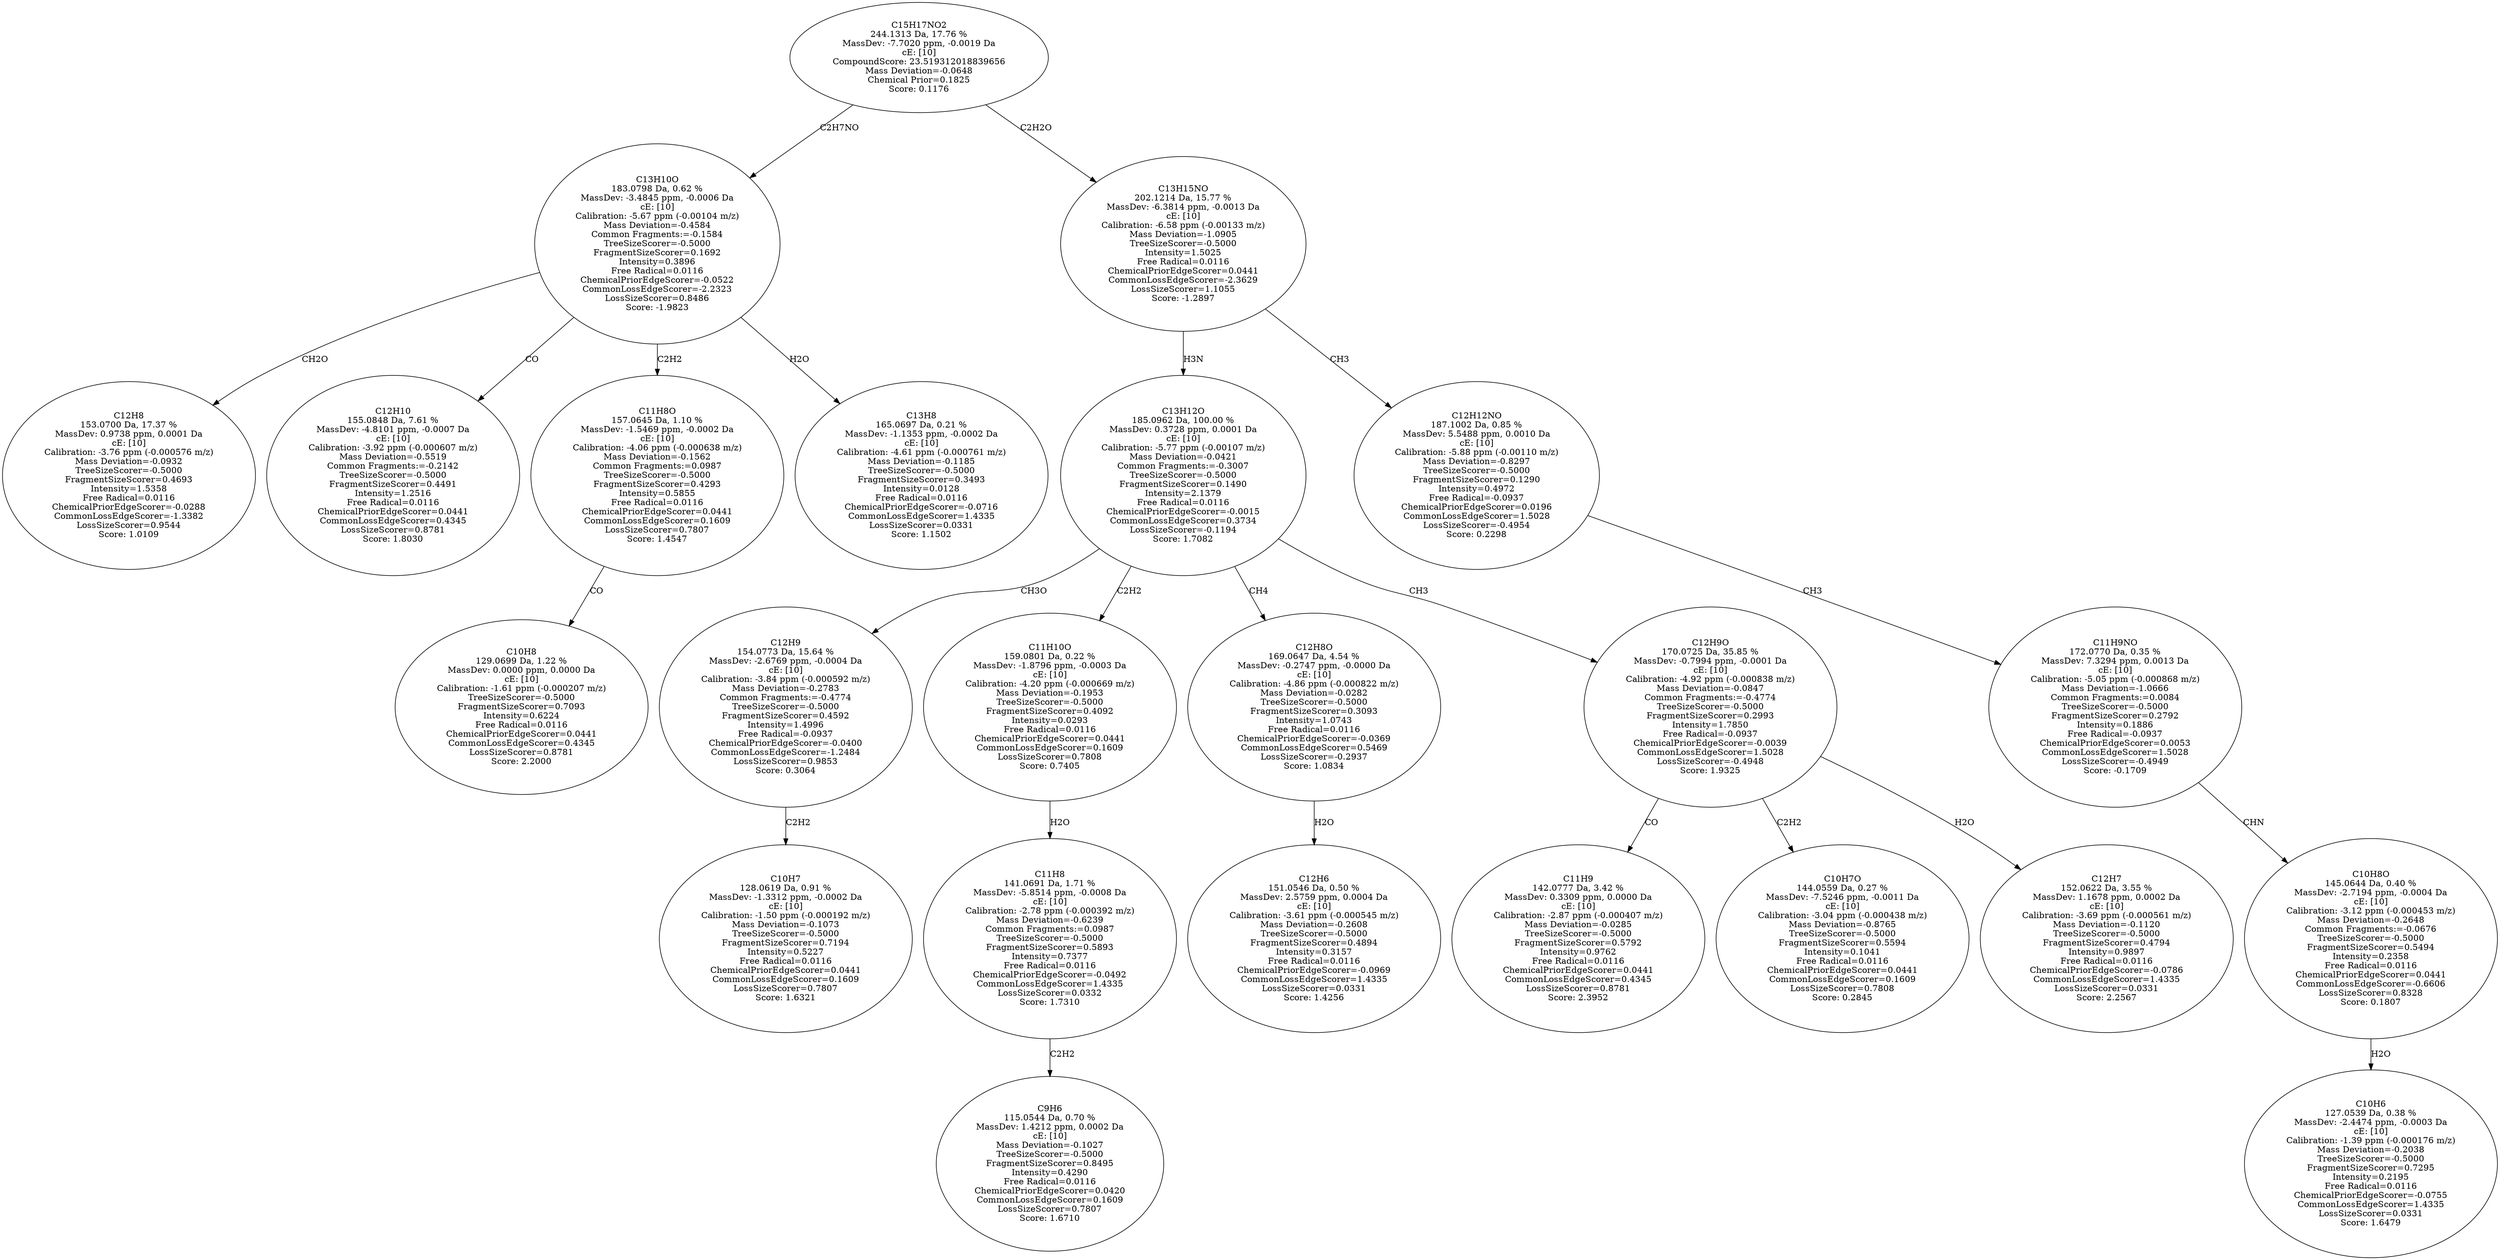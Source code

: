 strict digraph {
v1 [label="C12H8\n153.0700 Da, 17.37 %\nMassDev: 0.9738 ppm, 0.0001 Da\ncE: [10]\nCalibration: -3.76 ppm (-0.000576 m/z)\nMass Deviation=-0.0932\nTreeSizeScorer=-0.5000\nFragmentSizeScorer=0.4693\nIntensity=1.5358\nFree Radical=0.0116\nChemicalPriorEdgeScorer=-0.0288\nCommonLossEdgeScorer=-1.3382\nLossSizeScorer=0.9544\nScore: 1.0109"];
v2 [label="C12H10\n155.0848 Da, 7.61 %\nMassDev: -4.8101 ppm, -0.0007 Da\ncE: [10]\nCalibration: -3.92 ppm (-0.000607 m/z)\nMass Deviation=-0.5519\nCommon Fragments:=-0.2142\nTreeSizeScorer=-0.5000\nFragmentSizeScorer=0.4491\nIntensity=1.2516\nFree Radical=0.0116\nChemicalPriorEdgeScorer=0.0441\nCommonLossEdgeScorer=0.4345\nLossSizeScorer=0.8781\nScore: 1.8030"];
v3 [label="C10H8\n129.0699 Da, 1.22 %\nMassDev: 0.0000 ppm, 0.0000 Da\ncE: [10]\nCalibration: -1.61 ppm (-0.000207 m/z)\nTreeSizeScorer=-0.5000\nFragmentSizeScorer=0.7093\nIntensity=0.6224\nFree Radical=0.0116\nChemicalPriorEdgeScorer=0.0441\nCommonLossEdgeScorer=0.4345\nLossSizeScorer=0.8781\nScore: 2.2000"];
v4 [label="C11H8O\n157.0645 Da, 1.10 %\nMassDev: -1.5469 ppm, -0.0002 Da\ncE: [10]\nCalibration: -4.06 ppm (-0.000638 m/z)\nMass Deviation=-0.1562\nCommon Fragments:=0.0987\nTreeSizeScorer=-0.5000\nFragmentSizeScorer=0.4293\nIntensity=0.5855\nFree Radical=0.0116\nChemicalPriorEdgeScorer=0.0441\nCommonLossEdgeScorer=0.1609\nLossSizeScorer=0.7807\nScore: 1.4547"];
v5 [label="C13H8\n165.0697 Da, 0.21 %\nMassDev: -1.1353 ppm, -0.0002 Da\ncE: [10]\nCalibration: -4.61 ppm (-0.000761 m/z)\nMass Deviation=-0.1185\nTreeSizeScorer=-0.5000\nFragmentSizeScorer=0.3493\nIntensity=0.0128\nFree Radical=0.0116\nChemicalPriorEdgeScorer=-0.0716\nCommonLossEdgeScorer=1.4335\nLossSizeScorer=0.0331\nScore: 1.1502"];
v6 [label="C13H10O\n183.0798 Da, 0.62 %\nMassDev: -3.4845 ppm, -0.0006 Da\ncE: [10]\nCalibration: -5.67 ppm (-0.00104 m/z)\nMass Deviation=-0.4584\nCommon Fragments:=-0.1584\nTreeSizeScorer=-0.5000\nFragmentSizeScorer=0.1692\nIntensity=0.3896\nFree Radical=0.0116\nChemicalPriorEdgeScorer=-0.0522\nCommonLossEdgeScorer=-2.2323\nLossSizeScorer=0.8486\nScore: -1.9823"];
v7 [label="C10H7\n128.0619 Da, 0.91 %\nMassDev: -1.3312 ppm, -0.0002 Da\ncE: [10]\nCalibration: -1.50 ppm (-0.000192 m/z)\nMass Deviation=-0.1073\nTreeSizeScorer=-0.5000\nFragmentSizeScorer=0.7194\nIntensity=0.5227\nFree Radical=0.0116\nChemicalPriorEdgeScorer=0.0441\nCommonLossEdgeScorer=0.1609\nLossSizeScorer=0.7807\nScore: 1.6321"];
v8 [label="C12H9\n154.0773 Da, 15.64 %\nMassDev: -2.6769 ppm, -0.0004 Da\ncE: [10]\nCalibration: -3.84 ppm (-0.000592 m/z)\nMass Deviation=-0.2783\nCommon Fragments:=-0.4774\nTreeSizeScorer=-0.5000\nFragmentSizeScorer=0.4592\nIntensity=1.4996\nFree Radical=-0.0937\nChemicalPriorEdgeScorer=-0.0400\nCommonLossEdgeScorer=-1.2484\nLossSizeScorer=0.9853\nScore: 0.3064"];
v9 [label="C9H6\n115.0544 Da, 0.70 %\nMassDev: 1.4212 ppm, 0.0002 Da\ncE: [10]\nMass Deviation=-0.1027\nTreeSizeScorer=-0.5000\nFragmentSizeScorer=0.8495\nIntensity=0.4290\nFree Radical=0.0116\nChemicalPriorEdgeScorer=0.0420\nCommonLossEdgeScorer=0.1609\nLossSizeScorer=0.7807\nScore: 1.6710"];
v10 [label="C11H8\n141.0691 Da, 1.71 %\nMassDev: -5.8514 ppm, -0.0008 Da\ncE: [10]\nCalibration: -2.78 ppm (-0.000392 m/z)\nMass Deviation=-0.6239\nCommon Fragments:=0.0987\nTreeSizeScorer=-0.5000\nFragmentSizeScorer=0.5893\nIntensity=0.7377\nFree Radical=0.0116\nChemicalPriorEdgeScorer=-0.0492\nCommonLossEdgeScorer=1.4335\nLossSizeScorer=0.0332\nScore: 1.7310"];
v11 [label="C11H10O\n159.0801 Da, 0.22 %\nMassDev: -1.8796 ppm, -0.0003 Da\ncE: [10]\nCalibration: -4.20 ppm (-0.000669 m/z)\nMass Deviation=-0.1953\nTreeSizeScorer=-0.5000\nFragmentSizeScorer=0.4092\nIntensity=0.0293\nFree Radical=0.0116\nChemicalPriorEdgeScorer=0.0441\nCommonLossEdgeScorer=0.1609\nLossSizeScorer=0.7808\nScore: 0.7405"];
v12 [label="C12H6\n151.0546 Da, 0.50 %\nMassDev: 2.5759 ppm, 0.0004 Da\ncE: [10]\nCalibration: -3.61 ppm (-0.000545 m/z)\nMass Deviation=-0.2608\nTreeSizeScorer=-0.5000\nFragmentSizeScorer=0.4894\nIntensity=0.3157\nFree Radical=0.0116\nChemicalPriorEdgeScorer=-0.0969\nCommonLossEdgeScorer=1.4335\nLossSizeScorer=0.0331\nScore: 1.4256"];
v13 [label="C12H8O\n169.0647 Da, 4.54 %\nMassDev: -0.2747 ppm, -0.0000 Da\ncE: [10]\nCalibration: -4.86 ppm (-0.000822 m/z)\nMass Deviation=-0.0282\nTreeSizeScorer=-0.5000\nFragmentSizeScorer=0.3093\nIntensity=1.0743\nFree Radical=0.0116\nChemicalPriorEdgeScorer=-0.0369\nCommonLossEdgeScorer=0.5469\nLossSizeScorer=-0.2937\nScore: 1.0834"];
v14 [label="C11H9\n142.0777 Da, 3.42 %\nMassDev: 0.3309 ppm, 0.0000 Da\ncE: [10]\nCalibration: -2.87 ppm (-0.000407 m/z)\nMass Deviation=-0.0285\nTreeSizeScorer=-0.5000\nFragmentSizeScorer=0.5792\nIntensity=0.9762\nFree Radical=0.0116\nChemicalPriorEdgeScorer=0.0441\nCommonLossEdgeScorer=0.4345\nLossSizeScorer=0.8781\nScore: 2.3952"];
v15 [label="C10H7O\n144.0559 Da, 0.27 %\nMassDev: -7.5246 ppm, -0.0011 Da\ncE: [10]\nCalibration: -3.04 ppm (-0.000438 m/z)\nMass Deviation=-0.8765\nTreeSizeScorer=-0.5000\nFragmentSizeScorer=0.5594\nIntensity=0.1041\nFree Radical=0.0116\nChemicalPriorEdgeScorer=0.0441\nCommonLossEdgeScorer=0.1609\nLossSizeScorer=0.7808\nScore: 0.2845"];
v16 [label="C12H7\n152.0622 Da, 3.55 %\nMassDev: 1.1678 ppm, 0.0002 Da\ncE: [10]\nCalibration: -3.69 ppm (-0.000561 m/z)\nMass Deviation=-0.1120\nTreeSizeScorer=-0.5000\nFragmentSizeScorer=0.4794\nIntensity=0.9897\nFree Radical=0.0116\nChemicalPriorEdgeScorer=-0.0786\nCommonLossEdgeScorer=1.4335\nLossSizeScorer=0.0331\nScore: 2.2567"];
v17 [label="C12H9O\n170.0725 Da, 35.85 %\nMassDev: -0.7994 ppm, -0.0001 Da\ncE: [10]\nCalibration: -4.92 ppm (-0.000838 m/z)\nMass Deviation=-0.0847\nCommon Fragments:=-0.4774\nTreeSizeScorer=-0.5000\nFragmentSizeScorer=0.2993\nIntensity=1.7850\nFree Radical=-0.0937\nChemicalPriorEdgeScorer=-0.0039\nCommonLossEdgeScorer=1.5028\nLossSizeScorer=-0.4948\nScore: 1.9325"];
v18 [label="C13H12O\n185.0962 Da, 100.00 %\nMassDev: 0.3728 ppm, 0.0001 Da\ncE: [10]\nCalibration: -5.77 ppm (-0.00107 m/z)\nMass Deviation=-0.0421\nCommon Fragments:=-0.3007\nTreeSizeScorer=-0.5000\nFragmentSizeScorer=0.1490\nIntensity=2.1379\nFree Radical=0.0116\nChemicalPriorEdgeScorer=-0.0015\nCommonLossEdgeScorer=0.3734\nLossSizeScorer=-0.1194\nScore: 1.7082"];
v19 [label="C10H6\n127.0539 Da, 0.38 %\nMassDev: -2.4474 ppm, -0.0003 Da\ncE: [10]\nCalibration: -1.39 ppm (-0.000176 m/z)\nMass Deviation=-0.2038\nTreeSizeScorer=-0.5000\nFragmentSizeScorer=0.7295\nIntensity=0.2195\nFree Radical=0.0116\nChemicalPriorEdgeScorer=-0.0755\nCommonLossEdgeScorer=1.4335\nLossSizeScorer=0.0331\nScore: 1.6479"];
v20 [label="C10H8O\n145.0644 Da, 0.40 %\nMassDev: -2.7194 ppm, -0.0004 Da\ncE: [10]\nCalibration: -3.12 ppm (-0.000453 m/z)\nMass Deviation=-0.2648\nCommon Fragments:=-0.0676\nTreeSizeScorer=-0.5000\nFragmentSizeScorer=0.5494\nIntensity=0.2358\nFree Radical=0.0116\nChemicalPriorEdgeScorer=0.0441\nCommonLossEdgeScorer=-0.6606\nLossSizeScorer=0.8328\nScore: 0.1807"];
v21 [label="C11H9NO\n172.0770 Da, 0.35 %\nMassDev: 7.3294 ppm, 0.0013 Da\ncE: [10]\nCalibration: -5.05 ppm (-0.000868 m/z)\nMass Deviation=-1.0666\nCommon Fragments:=0.0084\nTreeSizeScorer=-0.5000\nFragmentSizeScorer=0.2792\nIntensity=0.1886\nFree Radical=-0.0937\nChemicalPriorEdgeScorer=0.0053\nCommonLossEdgeScorer=1.5028\nLossSizeScorer=-0.4949\nScore: -0.1709"];
v22 [label="C12H12NO\n187.1002 Da, 0.85 %\nMassDev: 5.5488 ppm, 0.0010 Da\ncE: [10]\nCalibration: -5.88 ppm (-0.00110 m/z)\nMass Deviation=-0.8297\nTreeSizeScorer=-0.5000\nFragmentSizeScorer=0.1290\nIntensity=0.4972\nFree Radical=-0.0937\nChemicalPriorEdgeScorer=0.0196\nCommonLossEdgeScorer=1.5028\nLossSizeScorer=-0.4954\nScore: 0.2298"];
v23 [label="C13H15NO\n202.1214 Da, 15.77 %\nMassDev: -6.3814 ppm, -0.0013 Da\ncE: [10]\nCalibration: -6.58 ppm (-0.00133 m/z)\nMass Deviation=-1.0905\nTreeSizeScorer=-0.5000\nIntensity=1.5025\nFree Radical=0.0116\nChemicalPriorEdgeScorer=0.0441\nCommonLossEdgeScorer=-2.3629\nLossSizeScorer=1.1055\nScore: -1.2897"];
v24 [label="C15H17NO2\n244.1313 Da, 17.76 %\nMassDev: -7.7020 ppm, -0.0019 Da\ncE: [10]\nCompoundScore: 23.519312018839656\nMass Deviation=-0.0648\nChemical Prior=0.1825\nScore: 0.1176"];
v6 -> v1 [label="CH2O"];
v6 -> v2 [label="CO"];
v4 -> v3 [label="CO"];
v6 -> v4 [label="C2H2"];
v6 -> v5 [label="H2O"];
v24 -> v6 [label="C2H7NO"];
v8 -> v7 [label="C2H2"];
v18 -> v8 [label="CH3O"];
v10 -> v9 [label="C2H2"];
v11 -> v10 [label="H2O"];
v18 -> v11 [label="C2H2"];
v13 -> v12 [label="H2O"];
v18 -> v13 [label="CH4"];
v17 -> v14 [label="CO"];
v17 -> v15 [label="C2H2"];
v17 -> v16 [label="H2O"];
v18 -> v17 [label="CH3"];
v23 -> v18 [label="H3N"];
v20 -> v19 [label="H2O"];
v21 -> v20 [label="CHN"];
v22 -> v21 [label="CH3"];
v23 -> v22 [label="CH3"];
v24 -> v23 [label="C2H2O"];
}